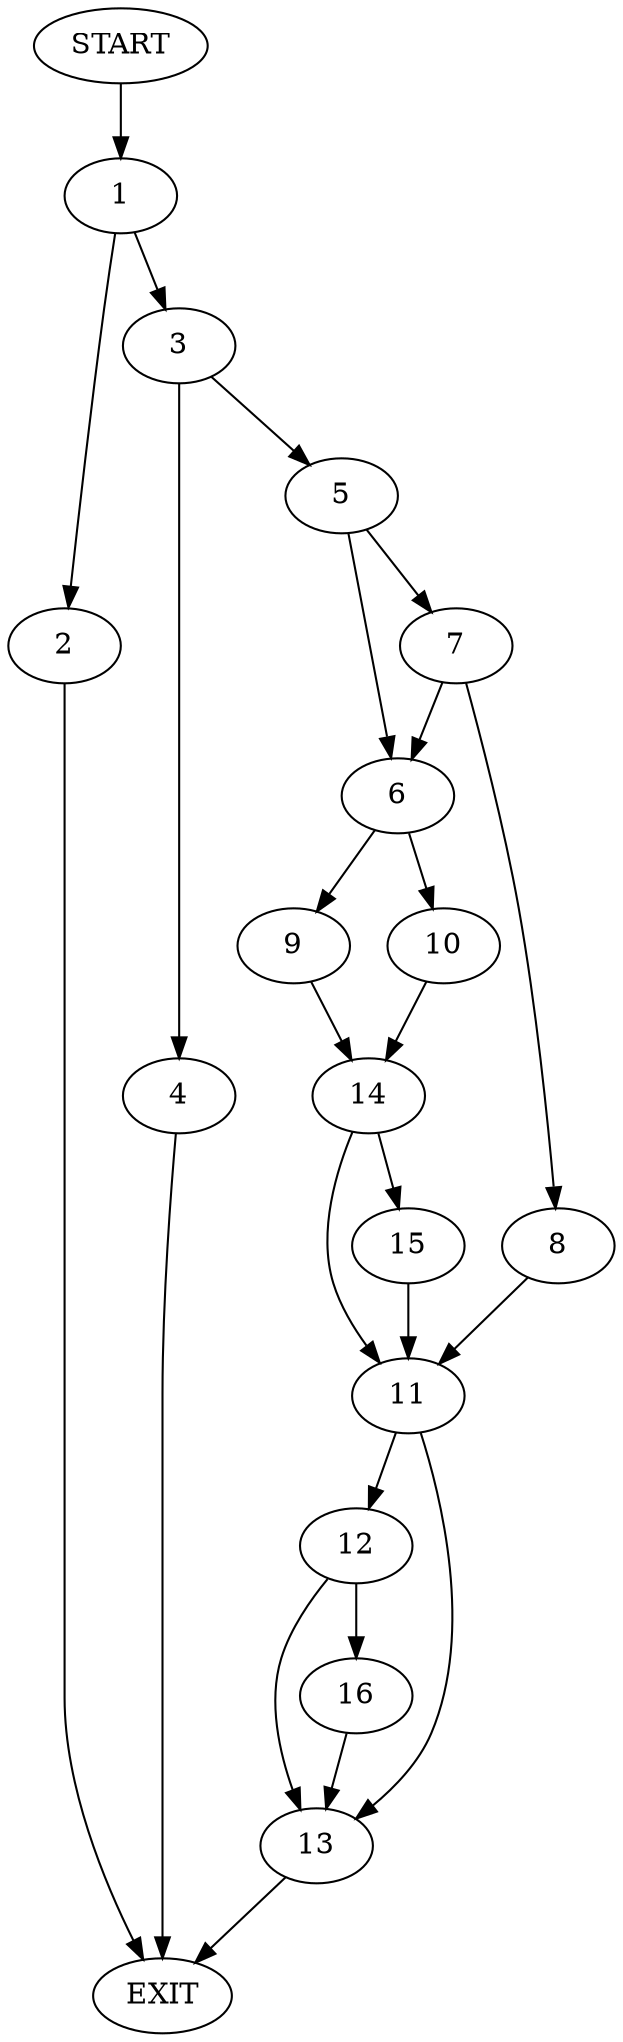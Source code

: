 digraph {
0 [label="START"]
17 [label="EXIT"]
0 -> 1
1 -> 2
1 -> 3
3 -> 4
3 -> 5
2 -> 17
4 -> 17
5 -> 6
5 -> 7
7 -> 8
7 -> 6
6 -> 9
6 -> 10
8 -> 11
11 -> 12
11 -> 13
10 -> 14
9 -> 14
14 -> 15
14 -> 11
15 -> 11
13 -> 17
12 -> 13
12 -> 16
16 -> 13
}
